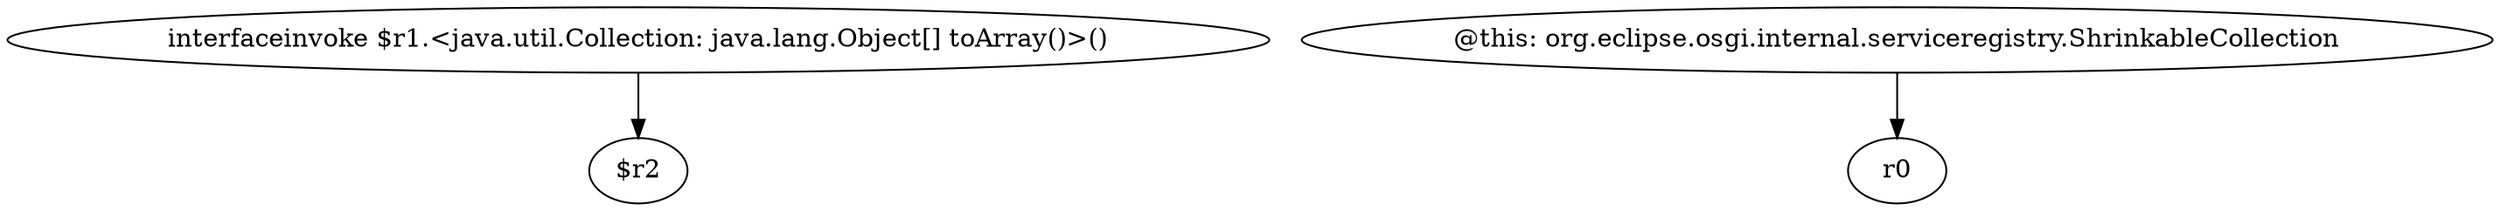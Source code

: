 digraph g {
0[label="interfaceinvoke $r1.<java.util.Collection: java.lang.Object[] toArray()>()"]
1[label="$r2"]
0->1[label=""]
2[label="@this: org.eclipse.osgi.internal.serviceregistry.ShrinkableCollection"]
3[label="r0"]
2->3[label=""]
}